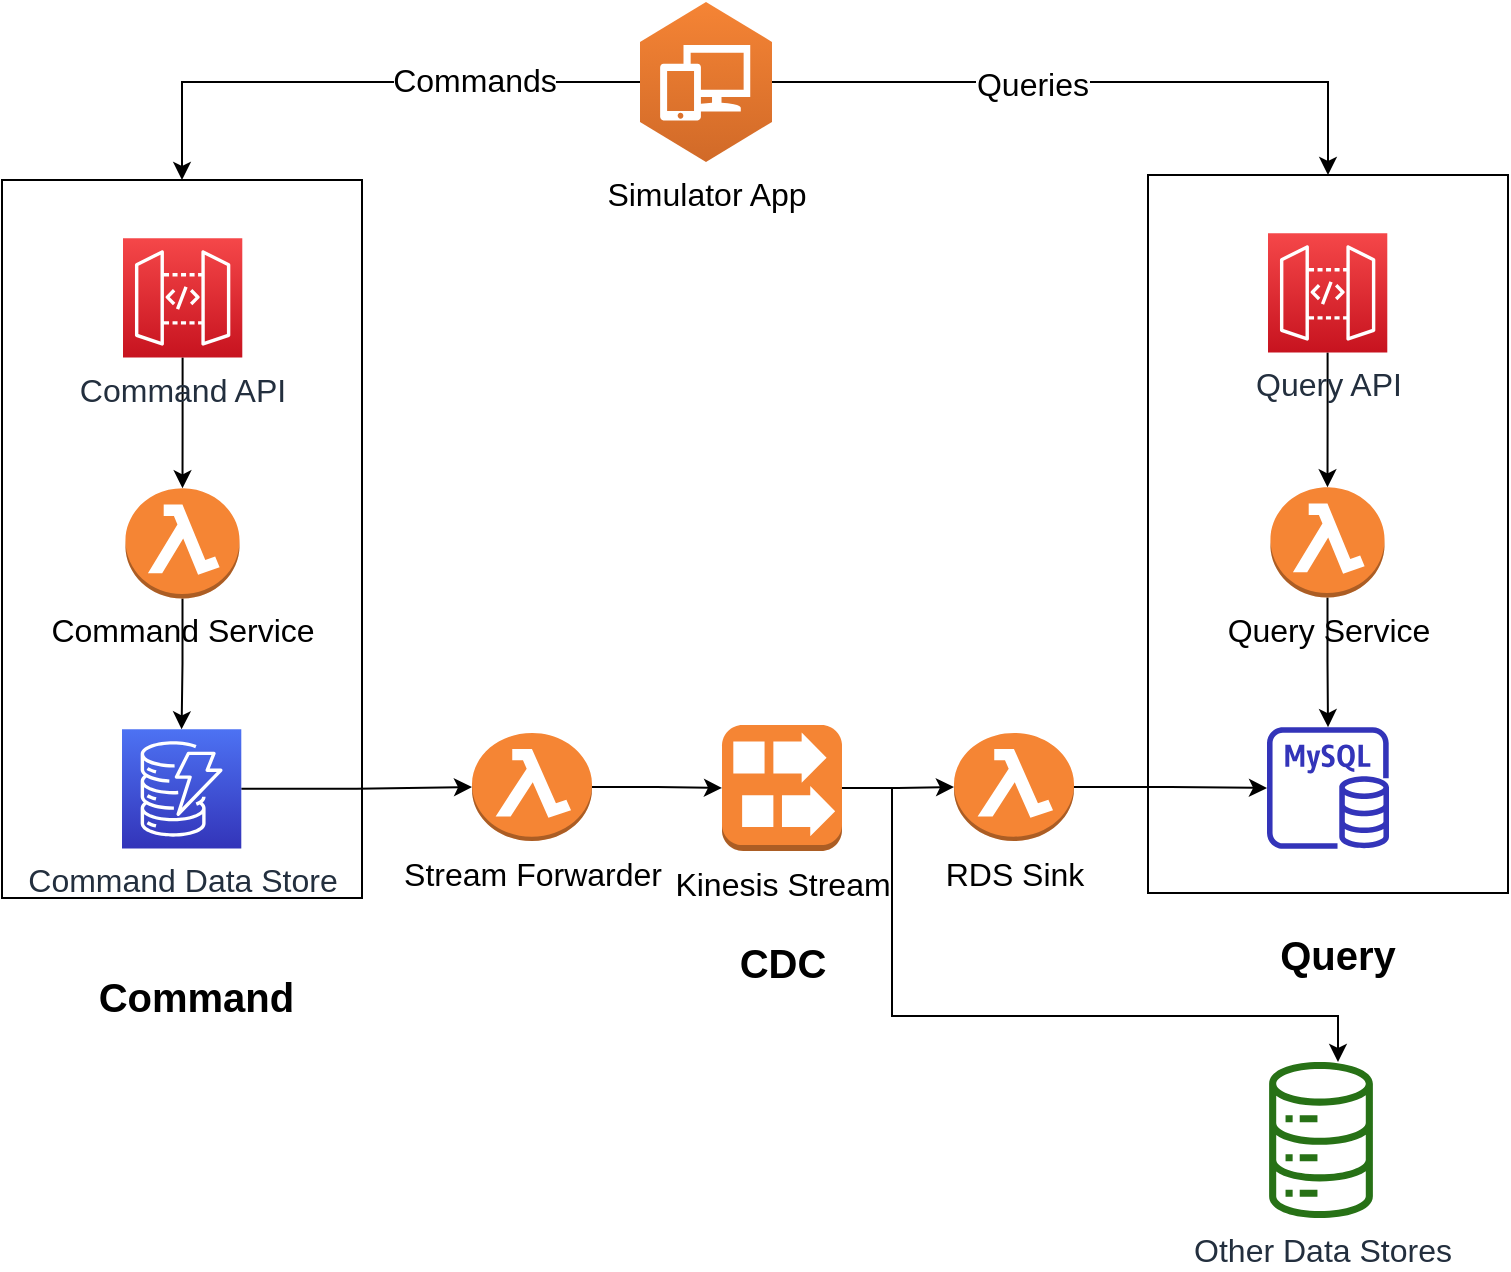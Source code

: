 <mxfile version="11.3.0" type="device" pages="2"><diagram id="lOMKa7KBvu4rYWU-L25N" name="Stream"><mxGraphModel dx="1026" dy="536" grid="1" gridSize="10" guides="1" tooltips="1" connect="1" arrows="1" fold="1" page="1" pageScale="1" pageWidth="1100" pageHeight="850" math="0" shadow="0"><root><mxCell id="bf25ny4V45ev6LN6iFlq-0"/><mxCell id="bf25ny4V45ev6LN6iFlq-1" parent="bf25ny4V45ev6LN6iFlq-0"/><mxCell id="NX1oi0gV-01mqXG-_NoL-1" value="" style="rounded=0;whiteSpace=wrap;html=1;fontSize=16;" parent="bf25ny4V45ev6LN6iFlq-1" vertex="1"><mxGeometry x="758" y="156.5" width="180" height="359" as="geometry"/></mxCell><mxCell id="xOor880LXbZmw_FEYXda-3" value="" style="rounded=0;whiteSpace=wrap;html=1;fontSize=16;" parent="bf25ny4V45ev6LN6iFlq-1" vertex="1"><mxGeometry x="185" y="159" width="180" height="359" as="geometry"/></mxCell><mxCell id="HiUHTyU-5JOhVFdeTN6b-3" style="edgeStyle=orthogonalEdgeStyle;rounded=0;orthogonalLoop=1;jettySize=auto;html=1;fontSize=16;" parent="bf25ny4V45ev6LN6iFlq-1" source="QqVaa2CPHQYQgpF--flx-1" target="QqVaa2CPHQYQgpF--flx-7" edge="1"><mxGeometry relative="1" as="geometry"/></mxCell><mxCell id="QqVaa2CPHQYQgpF--flx-1" value="Command Data Store" style="outlineConnect=0;fontColor=#232F3E;gradientColor=#4D72F3;gradientDirection=north;fillColor=#3334B9;strokeColor=#ffffff;dashed=0;verticalLabelPosition=bottom;verticalAlign=top;align=center;html=1;fontSize=16;fontStyle=0;aspect=fixed;shape=mxgraph.aws4.resourceIcon;resIcon=mxgraph.aws4.dynamodb;" parent="bf25ny4V45ev6LN6iFlq-1" vertex="1"><mxGeometry x="245" y="433.647" width="59.647" height="59.647" as="geometry"/></mxCell><mxCell id="HiUHTyU-5JOhVFdeTN6b-1" style="edgeStyle=orthogonalEdgeStyle;rounded=0;orthogonalLoop=1;jettySize=auto;html=1;entryX=0.5;entryY=0;entryDx=0;entryDy=0;entryPerimeter=0;fontSize=16;" parent="bf25ny4V45ev6LN6iFlq-1" source="QqVaa2CPHQYQgpF--flx-3" target="QqVaa2CPHQYQgpF--flx-4" edge="1"><mxGeometry relative="1" as="geometry"/></mxCell><mxCell id="QqVaa2CPHQYQgpF--flx-3" value="Command API" style="outlineConnect=0;fontColor=#232F3E;gradientColor=#F54749;gradientDirection=north;fillColor=#C7131F;strokeColor=#ffffff;dashed=0;verticalLabelPosition=bottom;verticalAlign=top;align=center;html=1;fontSize=16;fontStyle=0;aspect=fixed;shape=mxgraph.aws4.resourceIcon;resIcon=mxgraph.aws4.api_gateway;" parent="bf25ny4V45ev6LN6iFlq-1" vertex="1"><mxGeometry x="245.5" y="188.147" width="59.647" height="59.647" as="geometry"/></mxCell><mxCell id="HiUHTyU-5JOhVFdeTN6b-2" style="edgeStyle=orthogonalEdgeStyle;rounded=0;orthogonalLoop=1;jettySize=auto;html=1;fontSize=16;" parent="bf25ny4V45ev6LN6iFlq-1" source="QqVaa2CPHQYQgpF--flx-4" target="QqVaa2CPHQYQgpF--flx-1" edge="1"><mxGeometry relative="1" as="geometry"/></mxCell><mxCell id="QqVaa2CPHQYQgpF--flx-4" value="Command Service" style="outlineConnect=0;dashed=0;verticalLabelPosition=bottom;verticalAlign=top;align=center;html=1;shape=mxgraph.aws3.lambda_function;fillColor=#F58534;gradientColor=none;fontSize=16;" parent="bf25ny4V45ev6LN6iFlq-1" vertex="1"><mxGeometry x="246.723" y="313.147" width="57.053" height="55.059" as="geometry"/></mxCell><mxCell id="HiUHTyU-5JOhVFdeTN6b-4" style="edgeStyle=orthogonalEdgeStyle;rounded=0;orthogonalLoop=1;jettySize=auto;html=1;entryX=0;entryY=0.5;entryDx=0;entryDy=0;entryPerimeter=0;fontSize=16;" parent="bf25ny4V45ev6LN6iFlq-1" source="QqVaa2CPHQYQgpF--flx-7" target="mhFBJgxMwPj9oa2n5WrY-1" edge="1"><mxGeometry relative="1" as="geometry"><mxPoint x="775" y="463" as="targetPoint"/></mxGeometry></mxCell><mxCell id="QqVaa2CPHQYQgpF--flx-7" value="Stream Forwarder" style="outlineConnect=0;dashed=0;verticalLabelPosition=bottom;verticalAlign=top;align=center;html=1;shape=mxgraph.aws3.lambda_function;fillColor=#F58534;gradientColor=none;fontSize=16;" parent="bf25ny4V45ev6LN6iFlq-1" vertex="1"><mxGeometry x="420" y="435.5" width="60" height="54" as="geometry"/></mxCell><mxCell id="HiUHTyU-5JOhVFdeTN6b-0" value="&lt;h1 style=&quot;font-size: 20px;&quot;&gt;CDC&lt;/h1&gt;" style="text;html=1;strokeColor=none;fillColor=none;spacing=5;spacingTop=-20;whiteSpace=wrap;overflow=hidden;rounded=0;fontSize=20;align=center;" parent="bf25ny4V45ev6LN6iFlq-1" vertex="1"><mxGeometry x="529.5" y="535.5" width="91" height="45" as="geometry"/></mxCell><mxCell id="mhFBJgxMwPj9oa2n5WrY-0" style="edgeStyle=orthogonalEdgeStyle;rounded=0;orthogonalLoop=1;jettySize=auto;html=1;fontSize=16;" parent="bf25ny4V45ev6LN6iFlq-1" source="HiUHTyU-5JOhVFdeTN6b-7" target="B4qQ5tUmfc9uvXsS3wkE-4" edge="1"><mxGeometry relative="1" as="geometry"/></mxCell><mxCell id="HiUHTyU-5JOhVFdeTN6b-7" value="Query Service" style="outlineConnect=0;dashed=0;verticalLabelPosition=bottom;verticalAlign=top;align=center;html=1;shape=mxgraph.aws3.lambda_function;fillColor=#F58534;gradientColor=none;fontSize=16;" parent="bf25ny4V45ev6LN6iFlq-1" vertex="1"><mxGeometry x="819.223" y="312.647" width="57.053" height="55.059" as="geometry"/></mxCell><mxCell id="NX1oi0gV-01mqXG-_NoL-0" value="&lt;h1 style=&quot;font-size: 20px;&quot;&gt;Query&lt;/h1&gt;" style="text;html=1;strokeColor=none;fillColor=none;spacing=5;spacingTop=-20;whiteSpace=wrap;overflow=hidden;rounded=0;fontSize=20;align=center;" parent="bf25ny4V45ev6LN6iFlq-1" vertex="1"><mxGeometry x="780" y="532" width="146" height="60" as="geometry"/></mxCell><mxCell id="NX1oi0gV-01mqXG-_NoL-2" value="&lt;h1 style=&quot;font-size: 20px;&quot;&gt;Command&lt;span style=&quot;font-weight: normal; font-size: 20px;&quot;&gt;&amp;nbsp;&lt;/span&gt;&lt;/h1&gt;" style="text;html=1;strokeColor=none;fillColor=none;spacing=5;spacingTop=-20;whiteSpace=wrap;overflow=hidden;rounded=0;fontSize=20;align=center;" parent="bf25ny4V45ev6LN6iFlq-1" vertex="1"><mxGeometry x="200" y="553" width="170" height="55" as="geometry"/></mxCell><mxCell id="B4qQ5tUmfc9uvXsS3wkE-1" style="edgeStyle=orthogonalEdgeStyle;rounded=0;orthogonalLoop=1;jettySize=auto;html=1;fontSize=16;" parent="bf25ny4V45ev6LN6iFlq-1" source="B4qQ5tUmfc9uvXsS3wkE-0" target="HiUHTyU-5JOhVFdeTN6b-7" edge="1"><mxGeometry relative="1" as="geometry"/></mxCell><mxCell id="B4qQ5tUmfc9uvXsS3wkE-0" value="Query API" style="outlineConnect=0;fontColor=#232F3E;gradientColor=#F54749;gradientDirection=north;fillColor=#C7131F;strokeColor=#ffffff;dashed=0;verticalLabelPosition=bottom;verticalAlign=top;align=center;html=1;fontSize=16;fontStyle=0;aspect=fixed;shape=mxgraph.aws4.resourceIcon;resIcon=mxgraph.aws4.api_gateway;" parent="bf25ny4V45ev6LN6iFlq-1" vertex="1"><mxGeometry x="818" y="185.647" width="59.647" height="59.647" as="geometry"/></mxCell><mxCell id="B4qQ5tUmfc9uvXsS3wkE-4" value="" style="outlineConnect=0;fontColor=#232F3E;gradientColor=none;fillColor=#3334B9;strokeColor=none;dashed=0;verticalLabelPosition=bottom;verticalAlign=top;align=center;html=1;fontSize=16;fontStyle=0;aspect=fixed;pointerEvents=1;shape=mxgraph.aws4.rds_mysql_instance;" parent="bf25ny4V45ev6LN6iFlq-1" vertex="1"><mxGeometry x="817.5" y="432.5" width="61" height="61" as="geometry"/></mxCell><mxCell id="tZGYUqNMFK35MVYWW70h-6" style="edgeStyle=orthogonalEdgeStyle;rounded=0;orthogonalLoop=1;jettySize=auto;html=1;entryX=0;entryY=0.5;entryDx=0;entryDy=0;entryPerimeter=0;fontSize=16;" parent="bf25ny4V45ev6LN6iFlq-1" source="mhFBJgxMwPj9oa2n5WrY-1" target="mhFBJgxMwPj9oa2n5WrY-2" edge="1"><mxGeometry relative="1" as="geometry"/></mxCell><mxCell id="tZGYUqNMFK35MVYWW70h-9" style="edgeStyle=orthogonalEdgeStyle;rounded=0;orthogonalLoop=1;jettySize=auto;html=1;fontSize=16;exitX=1;exitY=0.5;exitDx=0;exitDy=0;exitPerimeter=0;" parent="bf25ny4V45ev6LN6iFlq-1" source="mhFBJgxMwPj9oa2n5WrY-1" target="tZGYUqNMFK35MVYWW70h-17" edge="1"><mxGeometry relative="1" as="geometry"><mxPoint x="849" y="630" as="targetPoint"/><Array as="points"><mxPoint x="630" y="463"/><mxPoint x="630" y="577"/><mxPoint x="853" y="577"/></Array></mxGeometry></mxCell><mxCell id="mhFBJgxMwPj9oa2n5WrY-1" value="Kinesis Stream" style="outlineConnect=0;dashed=0;verticalLabelPosition=bottom;verticalAlign=top;align=center;html=1;shape=mxgraph.aws3.kinesis_streams;fillColor=#F58534;gradientColor=none;fontSize=16;" parent="bf25ny4V45ev6LN6iFlq-1" vertex="1"><mxGeometry x="545" y="431.5" width="60" height="63" as="geometry"/></mxCell><mxCell id="mhFBJgxMwPj9oa2n5WrY-7" style="edgeStyle=orthogonalEdgeStyle;rounded=0;orthogonalLoop=1;jettySize=auto;html=1;fontSize=16;" parent="bf25ny4V45ev6LN6iFlq-1" source="mhFBJgxMwPj9oa2n5WrY-2" target="B4qQ5tUmfc9uvXsS3wkE-4" edge="1"><mxGeometry relative="1" as="geometry"/></mxCell><mxCell id="mhFBJgxMwPj9oa2n5WrY-2" value="RDS Sink" style="outlineConnect=0;dashed=0;verticalLabelPosition=bottom;verticalAlign=top;align=center;html=1;shape=mxgraph.aws3.lambda_function;fillColor=#F58534;gradientColor=none;fontSize=16;" parent="bf25ny4V45ev6LN6iFlq-1" vertex="1"><mxGeometry x="661" y="435.5" width="60" height="54" as="geometry"/></mxCell><mxCell id="tZGYUqNMFK35MVYWW70h-4" style="edgeStyle=orthogonalEdgeStyle;rounded=0;orthogonalLoop=1;jettySize=auto;html=1;fontSize=16;" parent="bf25ny4V45ev6LN6iFlq-1" source="tZGYUqNMFK35MVYWW70h-22" target="xOor880LXbZmw_FEYXda-3" edge="1"><mxGeometry relative="1" as="geometry"><mxPoint x="500" y="97" as="sourcePoint"/></mxGeometry></mxCell><mxCell id="tZGYUqNMFK35MVYWW70h-19" value="Commands" style="text;html=1;resizable=0;points=[];align=center;verticalAlign=middle;labelBackgroundColor=#ffffff;fontSize=16;" parent="tZGYUqNMFK35MVYWW70h-4" vertex="1" connectable="0"><mxGeometry x="-0.401" y="-1" relative="1" as="geometry"><mxPoint as="offset"/></mxGeometry></mxCell><mxCell id="tZGYUqNMFK35MVYWW70h-5" style="edgeStyle=orthogonalEdgeStyle;rounded=0;orthogonalLoop=1;jettySize=auto;html=1;entryX=0.5;entryY=0;entryDx=0;entryDy=0;fontSize=16;" parent="bf25ny4V45ev6LN6iFlq-1" source="tZGYUqNMFK35MVYWW70h-22" target="NX1oi0gV-01mqXG-_NoL-1" edge="1"><mxGeometry relative="1" as="geometry"><mxPoint x="550" y="97" as="sourcePoint"/></mxGeometry></mxCell><mxCell id="tZGYUqNMFK35MVYWW70h-18" value="Queries" style="text;html=1;resizable=0;points=[];align=center;verticalAlign=middle;labelBackgroundColor=#ffffff;fontSize=16;" parent="tZGYUqNMFK35MVYWW70h-5" vertex="1" connectable="0"><mxGeometry x="-0.201" y="-1" relative="1" as="geometry"><mxPoint as="offset"/></mxGeometry></mxCell><mxCell id="tZGYUqNMFK35MVYWW70h-17" value="Other Data Stores" style="outlineConnect=0;fontColor=#232F3E;gradientColor=none;fillColor=#277116;strokeColor=none;dashed=0;verticalLabelPosition=bottom;verticalAlign=top;align=center;html=1;fontSize=16;fontStyle=0;aspect=fixed;pointerEvents=1;shape=mxgraph.aws4.iot_analytics_data_store;" parent="bf25ny4V45ev6LN6iFlq-1" vertex="1"><mxGeometry x="817.5" y="600" width="54" height="78" as="geometry"/></mxCell><mxCell id="tZGYUqNMFK35MVYWW70h-22" value="Simulator App" style="outlineConnect=0;dashed=0;verticalLabelPosition=bottom;verticalAlign=top;align=center;html=1;shape=mxgraph.aws3.workspaces;fillColor=#D16A28;gradientColor=#F58435;gradientDirection=north;fontSize=16;" parent="bf25ny4V45ev6LN6iFlq-1" vertex="1"><mxGeometry x="504" y="70" width="66" height="80" as="geometry"/></mxCell></root></mxGraphModel></diagram><diagram id="EYGdkOcc-ESfW4uHlelz" name="Fanout"><mxGraphModel dx="1026" dy="531" grid="1" gridSize="10" guides="1" tooltips="1" connect="1" arrows="1" fold="1" page="1" pageScale="1" pageWidth="1100" pageHeight="850" math="0" shadow="0"><root><mxCell id="0"/><mxCell id="1" parent="0"/><mxCell id="eJS1oy3g5jENEEUofP37-3" style="edgeStyle=orthogonalEdgeStyle;rounded=0;orthogonalLoop=1;jettySize=auto;html=1;" parent="1" source="9w71121ky7NBpAKGrihC-1" target="nGewAu2vLx3LGBou9QUW-17" edge="1"><mxGeometry relative="1" as="geometry"/></mxCell><mxCell id="9w71121ky7NBpAKGrihC-1" value="" style="shape=image;html=1;verticalAlign=top;verticalLabelPosition=bottom;labelBackgroundColor=#ffffff;imageAspect=0;aspect=fixed;image=https://cdn2.iconfinder.com/data/icons/amazon-aws-stencils/100/App_Services_copy_Amazon_SQS_Queue-128.png" parent="1" vertex="1"><mxGeometry x="388.083" y="300.0" width="83.353" height="83.353" as="geometry"/></mxCell><mxCell id="9w71121ky7NBpAKGrihC-2" value="CommandPublisher" style="shape=image;html=1;verticalAlign=top;verticalLabelPosition=bottom;labelBackgroundColor=#ffffff;imageAspect=0;aspect=fixed;image=https://cdn2.iconfinder.com/data/icons/amazon-aws-stencils/100/App_Services_copy_Amazon_SNS_Topic-128.png" parent="1" vertex="1"><mxGeometry x="300.215" y="432.647" width="61.176" height="61.176" as="geometry"/></mxCell><mxCell id="9w71121ky7NBpAKGrihC-3" value="" style="outlineConnect=0;fontColor=#232F3E;gradientColor=#4D72F3;gradientDirection=north;fillColor=#3334B9;strokeColor=#ffffff;dashed=0;verticalLabelPosition=bottom;verticalAlign=top;align=center;html=1;fontSize=12;fontStyle=0;aspect=fixed;shape=mxgraph.aws4.resourceIcon;resIcon=mxgraph.aws4.aurora;" parent="1" vertex="1"><mxGeometry x="654" y="312.353" width="59.647" height="59.647" as="geometry"/></mxCell><mxCell id="9w71121ky7NBpAKGrihC-5" value="" style="outlineConnect=0;fontColor=#232F3E;gradientColor=#4D72F3;gradientDirection=north;fillColor=#3334B9;strokeColor=#ffffff;dashed=0;verticalLabelPosition=bottom;verticalAlign=top;align=center;html=1;fontSize=12;fontStyle=0;aspect=fixed;shape=mxgraph.aws4.resourceIcon;resIcon=mxgraph.aws4.dynamodb;" parent="1" vertex="1"><mxGeometry x="655" y="423.647" width="59.647" height="59.647" as="geometry"/></mxCell><mxCell id="9w71121ky7NBpAKGrihC-7" value="" style="outlineConnect=0;fontColor=#232F3E;gradientColor=#60A337;gradientDirection=north;fillColor=#277116;strokeColor=#ffffff;dashed=0;verticalLabelPosition=bottom;verticalAlign=top;align=center;html=1;fontSize=12;fontStyle=0;aspect=fixed;shape=mxgraph.aws4.resourceIcon;resIcon=mxgraph.aws4.s3;" parent="1" vertex="1"><mxGeometry x="623" y="540.647" width="60" height="60" as="geometry"/></mxCell><mxCell id="9w71121ky7NBpAKGrihC-8" value="" style="shape=image;html=1;verticalAlign=top;verticalLabelPosition=bottom;labelBackgroundColor=#ffffff;imageAspect=0;aspect=fixed;image=https://cdn2.iconfinder.com/data/icons/amazon-aws-stencils/100/App_Services_copy_Amazon_SQS_Queue-128.png" parent="1" vertex="1"><mxGeometry x="388.083" y="423.647" width="83.353" height="83.353" as="geometry"/></mxCell><mxCell id="9w71121ky7NBpAKGrihC-9" value="" style="shape=image;html=1;verticalAlign=top;verticalLabelPosition=bottom;labelBackgroundColor=#ffffff;imageAspect=0;aspect=fixed;image=https://cdn2.iconfinder.com/data/icons/amazon-aws-stencils/100/App_Services_copy_Amazon_SQS_Queue-128.png" parent="1" vertex="1"><mxGeometry x="387.939" y="528.971" width="83.353" height="83.353" as="geometry"/></mxCell><mxCell id="9w71121ky7NBpAKGrihC-11" value="Command API" style="outlineConnect=0;fontColor=#232F3E;gradientColor=#F54749;gradientDirection=north;fillColor=#C7131F;strokeColor=#ffffff;dashed=0;verticalLabelPosition=bottom;verticalAlign=top;align=center;html=1;fontSize=12;fontStyle=0;aspect=fixed;shape=mxgraph.aws4.resourceIcon;resIcon=mxgraph.aws4.api_gateway;" parent="1" vertex="1"><mxGeometry x="80" y="438.647" width="59.647" height="59.647" as="geometry"/></mxCell><mxCell id="9w71121ky7NBpAKGrihC-12" value="CommandValidator" style="outlineConnect=0;dashed=0;verticalLabelPosition=bottom;verticalAlign=top;align=center;html=1;shape=mxgraph.aws3.lambda_function;fillColor=#F58534;gradientColor=none;" parent="1" vertex="1"><mxGeometry x="189.223" y="438.647" width="57.053" height="55.059" as="geometry"/></mxCell><mxCell id="nGewAu2vLx3LGBou9QUW-5" value="DDB Writer" style="outlineConnect=0;dashed=0;verticalLabelPosition=bottom;verticalAlign=top;align=center;html=1;shape=mxgraph.aws3.lambda_function;fillColor=#F58534;gradientColor=none;" parent="1" vertex="1"><mxGeometry x="508.5" y="423.647" width="57.053" height="55.059" as="geometry"/></mxCell><mxCell id="nGewAu2vLx3LGBou9QUW-8" value="S3 Writer" style="outlineConnect=0;dashed=0;verticalLabelPosition=bottom;verticalAlign=top;align=center;html=1;shape=mxgraph.aws3.lambda_function;fillColor=#F58534;gradientColor=none;" parent="1" vertex="1"><mxGeometry x="508.5" y="543.118" width="57.053" height="55.059" as="geometry"/></mxCell><mxCell id="nGewAu2vLx3LGBou9QUW-9" value="Query API" style="outlineConnect=0;fontColor=#232F3E;gradientColor=#F54749;gradientDirection=north;fillColor=#C7131F;strokeColor=#ffffff;dashed=0;verticalLabelPosition=bottom;verticalAlign=top;align=center;html=1;fontSize=12;fontStyle=0;aspect=fixed;shape=mxgraph.aws4.resourceIcon;resIcon=mxgraph.aws4.api_gateway;" parent="1" vertex="1"><mxGeometry x="934" y="477.147" width="59.647" height="59.647" as="geometry"/></mxCell><mxCell id="nGewAu2vLx3LGBou9QUW-12" value="Reader 1" style="outlineConnect=0;dashed=0;verticalLabelPosition=bottom;verticalAlign=top;align=center;html=1;shape=mxgraph.aws3.lambda_function;fillColor=#F58534;gradientColor=none;" parent="1" vertex="1"><mxGeometry x="818.223" y="423.647" width="57.053" height="55.059" as="geometry"/></mxCell><mxCell id="nGewAu2vLx3LGBou9QUW-13" value="Reader N" style="outlineConnect=0;dashed=0;verticalLabelPosition=bottom;verticalAlign=top;align=center;html=1;shape=mxgraph.aws3.lambda_function;fillColor=#F58534;gradientColor=none;" parent="1" vertex="1"><mxGeometry x="822.223" y="543.118" width="57.053" height="55.059" as="geometry"/></mxCell><mxCell id="eJS1oy3g5jENEEUofP37-5" value="" style="edgeStyle=orthogonalEdgeStyle;rounded=0;orthogonalLoop=1;jettySize=auto;html=1;" parent="1" source="nGewAu2vLx3LGBou9QUW-14" target="9w71121ky7NBpAKGrihC-3" edge="1"><mxGeometry relative="1" as="geometry"/></mxCell><mxCell id="nGewAu2vLx3LGBou9QUW-14" value="Query Service&lt;br&gt;1, 2, ... N" style="outlineConnect=0;fontColor=#232F3E;gradientColor=#F78E04;gradientDirection=north;fillColor=#D05C17;strokeColor=#ffffff;dashed=0;verticalLabelPosition=bottom;verticalAlign=top;align=center;html=1;fontSize=12;fontStyle=0;aspect=fixed;shape=mxgraph.aws4.resourceIcon;resIcon=mxgraph.aws4.fargate;" parent="1" vertex="1"><mxGeometry x="744.5" y="311.5" width="60" height="60" as="geometry"/></mxCell><mxCell id="nGewAu2vLx3LGBou9QUW-15" value="" style="outlineConnect=0;fontColor=#232F3E;gradientColor=#4D72F3;gradientDirection=north;fillColor=#3334B9;strokeColor=#ffffff;dashed=0;verticalLabelPosition=bottom;verticalAlign=top;align=center;html=1;fontSize=12;fontStyle=0;aspect=fixed;shape=mxgraph.aws4.resourceIcon;resIcon=mxgraph.aws4.neptune;" parent="1" vertex="1"><mxGeometry x="653" y="198.5" width="60" height="60" as="geometry"/></mxCell><mxCell id="nGewAu2vLx3LGBou9QUW-16" value="" style="outlineConnect=0;fontColor=#232F3E;gradientColor=#4D72F3;gradientDirection=north;fillColor=#3334B9;strokeColor=#ffffff;dashed=0;verticalLabelPosition=bottom;verticalAlign=top;align=center;html=1;fontSize=12;fontStyle=0;aspect=fixed;shape=mxgraph.aws4.resourceIcon;resIcon=mxgraph.aws4.timestream;" parent="1" vertex="1"><mxGeometry x="703.5" y="540.147" width="61" height="61" as="geometry"/></mxCell><mxCell id="eJS1oy3g5jENEEUofP37-8" style="edgeStyle=orthogonalEdgeStyle;rounded=0;orthogonalLoop=1;jettySize=auto;html=1;" parent="1" source="nGewAu2vLx3LGBou9QUW-17" target="9w71121ky7NBpAKGrihC-3" edge="1"><mxGeometry relative="1" as="geometry"/></mxCell><mxCell id="nGewAu2vLx3LGBou9QUW-17" value="SQL Writer" style="outlineConnect=0;fontColor=#232F3E;gradientColor=#F78E04;gradientDirection=north;fillColor=#D05C17;strokeColor=#ffffff;dashed=0;verticalLabelPosition=bottom;verticalAlign=top;align=center;html=1;fontSize=12;fontStyle=0;aspect=fixed;shape=mxgraph.aws4.resourceIcon;resIcon=mxgraph.aws4.fargate;" parent="1" vertex="1"><mxGeometry x="561.5" y="311.5" width="60" height="60" as="geometry"/></mxCell><mxCell id="nGewAu2vLx3LGBou9QUW-22" value="" style="outlineConnect=0;fontColor=#232F3E;gradientColor=none;fillColor=#3334B9;strokeColor=none;dashed=0;verticalLabelPosition=bottom;verticalAlign=top;align=center;html=1;fontSize=12;fontStyle=0;aspect=fixed;shape=mxgraph.aws4.dynamodb_dax;" parent="1" vertex="1"><mxGeometry x="583.5" y="423.647" width="61" height="57" as="geometry"/></mxCell><mxCell id="nGewAu2vLx3LGBou9QUW-23" value="" style="outlineConnect=0;fontColor=#232F3E;gradientColor=none;fillColor=#3334B9;strokeColor=none;dashed=0;verticalLabelPosition=bottom;verticalAlign=top;align=center;html=1;fontSize=12;fontStyle=0;aspect=fixed;shape=mxgraph.aws4.dynamodb_dax;" parent="1" vertex="1"><mxGeometry x="735.5" y="423.647" width="61" height="57" as="geometry"/></mxCell><mxCell id="eJS1oy3g5jENEEUofP37-4" style="edgeStyle=orthogonalEdgeStyle;rounded=0;orthogonalLoop=1;jettySize=auto;html=1;" parent="1" source="eJS1oy3g5jENEEUofP37-1" edge="1"><mxGeometry relative="1" as="geometry"><mxPoint x="820" y="345.5" as="targetPoint"/></mxGeometry></mxCell><mxCell id="eJS1oy3g5jENEEUofP37-1" value="" style="outlineConnect=0;dashed=0;verticalLabelPosition=bottom;verticalAlign=top;align=center;html=1;shape=mxgraph.aws3.application_load_balancer;fillColor=#F58536;gradientColor=none;" parent="1" vertex="1"><mxGeometry x="920" y="311.5" width="70" height="68" as="geometry"/></mxCell></root></mxGraphModel></diagram></mxfile>